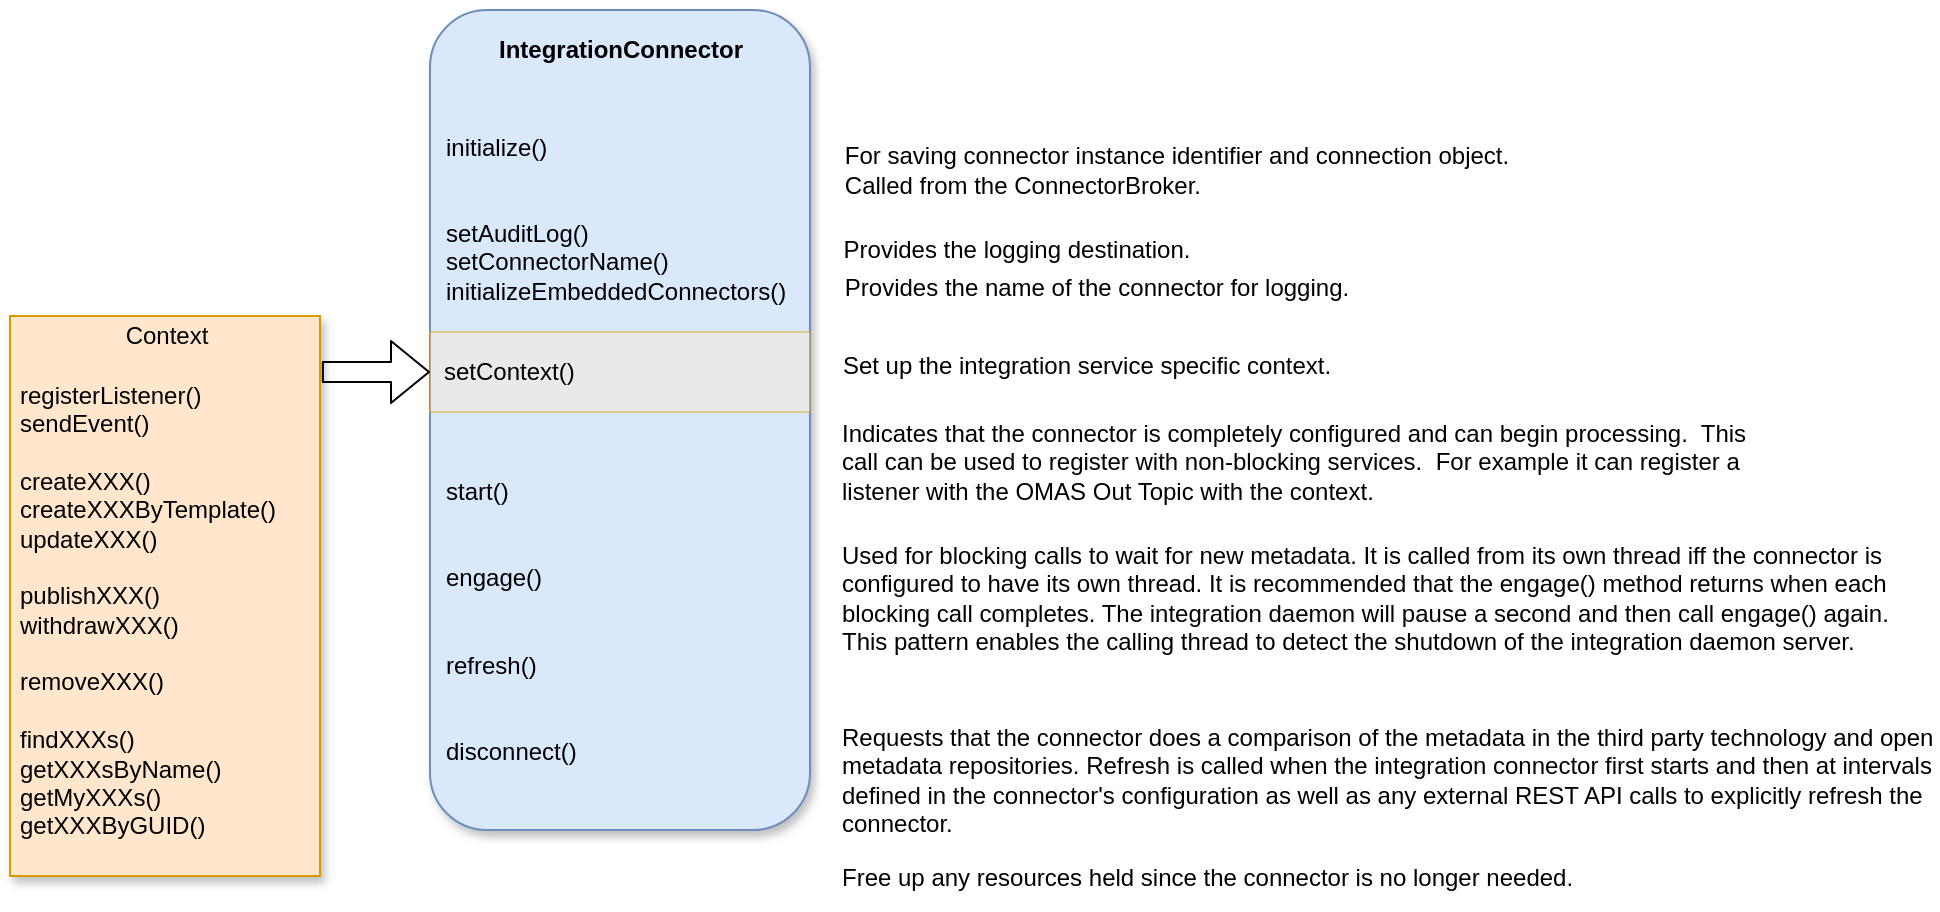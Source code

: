 <mxfile version="16.5.1" type="device" pages="4"><diagram id="64aDKeuYOhuSxBOflMIt" name="integration-connector"><mxGraphModel dx="1106" dy="773" grid="1" gridSize="10" guides="1" tooltips="1" connect="1" arrows="1" fold="1" page="1" pageScale="1" pageWidth="1169" pageHeight="827" math="0" shadow="0"><root><mxCell id="YQMm9Tc21oN1GBCdeoTT-0"/><mxCell id="YQMm9Tc21oN1GBCdeoTT-1" parent="YQMm9Tc21oN1GBCdeoTT-0"/><mxCell id="YQMm9Tc21oN1GBCdeoTT-2" value="&lt;br&gt;&lt;br&gt;initialize()&lt;br&gt;&lt;br&gt;&lt;br&gt;setAuditLog()&lt;br&gt;setConnectorName()&lt;br&gt;initializeEmbeddedConnectors()&lt;br&gt;&lt;br&gt;&lt;br&gt;&lt;br&gt;&lt;br&gt;&lt;br&gt;&lt;br&gt;start()&lt;br&gt;&lt;br&gt;&lt;br&gt;engage()&lt;br&gt;&lt;br&gt;&lt;br&gt;refresh()&lt;br&gt;&lt;br&gt;&lt;br&gt;disconnect()" style="rounded=1;whiteSpace=wrap;html=1;align=left;perimeterSpacing=0;spacingLeft=6;fillColor=#dae8fc;strokeColor=#6c8ebf;shadow=1;" parent="YQMm9Tc21oN1GBCdeoTT-1" vertex="1"><mxGeometry x="240" y="120" width="190" height="410" as="geometry"/></mxCell><mxCell id="YQMm9Tc21oN1GBCdeoTT-3" value="&lt;b&gt;IntegrationConnector&lt;/b&gt;" style="text;html=1;align=center;verticalAlign=middle;resizable=0;points=[];autosize=1;" parent="YQMm9Tc21oN1GBCdeoTT-1" vertex="1"><mxGeometry x="265" y="130" width="140" height="20" as="geometry"/></mxCell><mxCell id="YQMm9Tc21oN1GBCdeoTT-6" value="Indicates that the connector is completely configured and can begin processing.&amp;nbsp; This call can be used to register with non-blocking services.&amp;nbsp; For example it can register a listener with the OMAS Out Topic with the context." style="text;whiteSpace=wrap;html=1;" parent="YQMm9Tc21oN1GBCdeoTT-1" vertex="1"><mxGeometry x="444" y="318" width="470" height="40" as="geometry"/></mxCell><mxCell id="YQMm9Tc21oN1GBCdeoTT-7" value="For saving connector instance identifier and connection object.&lt;br&gt;&lt;div style=&quot;text-align: left&quot;&gt;&lt;span&gt;Called from the ConnectorBroker.&lt;/span&gt;&lt;/div&gt;" style="text;html=1;align=center;verticalAlign=middle;resizable=0;points=[];autosize=1;" parent="YQMm9Tc21oN1GBCdeoTT-1" vertex="1"><mxGeometry x="438" y="185" width="350" height="30" as="geometry"/></mxCell><mxCell id="YQMm9Tc21oN1GBCdeoTT-8" value="Provides the logging destination." style="text;html=1;align=center;verticalAlign=middle;resizable=0;points=[];autosize=1;" parent="YQMm9Tc21oN1GBCdeoTT-1" vertex="1"><mxGeometry x="438" y="230" width="190" height="20" as="geometry"/></mxCell><mxCell id="YQMm9Tc21oN1GBCdeoTT-9" value="Provides the name of the connector for logging." style="text;html=1;align=center;verticalAlign=middle;resizable=0;points=[];autosize=1;" parent="YQMm9Tc21oN1GBCdeoTT-1" vertex="1"><mxGeometry x="438" y="249" width="270" height="20" as="geometry"/></mxCell><mxCell id="YQMm9Tc21oN1GBCdeoTT-11" value="Used for blocking calls to wait for new metadata.  It is called from its own thread iff the connector is configured to have its own thread.  It is recommended that the engage() method returns when each blocking call completes.  The integration daemon will pause a second and then call engage() again.  This pattern enables the calling thread to detect the shutdown of the integration daemon server." style="text;whiteSpace=wrap;html=1;" parent="YQMm9Tc21oN1GBCdeoTT-1" vertex="1"><mxGeometry x="444" y="379" width="550" height="70" as="geometry"/></mxCell><mxCell id="YQMm9Tc21oN1GBCdeoTT-12" value="Free up any resources held since the connector is no longer needed." style="text;whiteSpace=wrap;html=1;" parent="YQMm9Tc21oN1GBCdeoTT-1" vertex="1"><mxGeometry x="444" y="540" width="400" height="30" as="geometry"/></mxCell><mxCell id="YQMm9Tc21oN1GBCdeoTT-14" value="Requests that the connector does a comparison of the metadata in the third party technology and open metadata repositories. Refresh is called when the integration connector first starts and then at intervals defined in the connector's configuration as well as any external REST API calls to explicitly refresh the connector." style="text;whiteSpace=wrap;html=1;" parent="YQMm9Tc21oN1GBCdeoTT-1" vertex="1"><mxGeometry x="444" y="470" width="550" height="70" as="geometry"/></mxCell><mxCell id="YQMm9Tc21oN1GBCdeoTT-15" value="Set up the integration service specific context." style="text;html=1;align=center;verticalAlign=middle;resizable=0;points=[];autosize=1;" parent="YQMm9Tc21oN1GBCdeoTT-1" vertex="1"><mxGeometry x="438" y="288" width="260" height="20" as="geometry"/></mxCell><mxCell id="YQMm9Tc21oN1GBCdeoTT-16" value="setContext()" style="rounded=0;whiteSpace=wrap;html=1;fillColor=#ffe6cc;strokeColor=#d79b00;opacity=40;align=left;spacingLeft=5;" parent="YQMm9Tc21oN1GBCdeoTT-1" vertex="1"><mxGeometry x="240" y="281" width="190" height="40" as="geometry"/></mxCell><mxCell id="YQMm9Tc21oN1GBCdeoTT-17" value="&lt;br&gt;registerListener()&lt;br&gt;sendEvent()&lt;br&gt;&lt;br&gt;createXXX()&lt;br&gt;createXXXByTemplate()&lt;br&gt;updateXXX()&lt;br&gt;&lt;br&gt;publishXXX()&lt;br&gt;withdrawXXX()&lt;br&gt;&lt;br&gt;removeXXX()&lt;br&gt;&lt;br&gt;findXXXs()&lt;br&gt;getXXXsByName()&lt;br&gt;getMyXXXs()&lt;br&gt;getXXXByGUID()" style="whiteSpace=wrap;html=1;align=left;fillColor=#ffe6cc;strokeColor=#d79b00;spacingLeft=3;shadow=1;" parent="YQMm9Tc21oN1GBCdeoTT-1" vertex="1"><mxGeometry x="30" y="273" width="155" height="280" as="geometry"/></mxCell><mxCell id="NjhM_B7wD2fwzGD4Wnjn-0" value="Context" style="text;html=1;align=center;verticalAlign=middle;resizable=0;points=[];autosize=1;" parent="YQMm9Tc21oN1GBCdeoTT-1" vertex="1"><mxGeometry x="77.5" y="273" width="60" height="20" as="geometry"/></mxCell><mxCell id="NjhM_B7wD2fwzGD4Wnjn-1" value="" style="shape=flexArrow;endArrow=classic;html=1;exitX=1.006;exitY=0.1;exitDx=0;exitDy=0;exitPerimeter=0;entryX=0;entryY=0.5;entryDx=0;entryDy=0;" parent="YQMm9Tc21oN1GBCdeoTT-1" source="YQMm9Tc21oN1GBCdeoTT-17" target="YQMm9Tc21oN1GBCdeoTT-16" edge="1"><mxGeometry width="50" height="50" relative="1" as="geometry"><mxPoint x="410" y="523" as="sourcePoint"/><mxPoint x="460" y="473" as="targetPoint"/></mxGeometry></mxCell></root></mxGraphModel></diagram><diagram id="_wFo67S1BkegfWECctjt" name="triggers"><mxGraphModel dx="1106" dy="773" grid="1" gridSize="10" guides="1" tooltips="1" connect="1" arrows="1" fold="1" page="1" pageScale="1" pageWidth="827" pageHeight="1169" math="0" shadow="0"><root><mxCell id="nCIwcktfopYEeBUSfKqR-0"/><mxCell id="nCIwcktfopYEeBUSfKqR-1" parent="nCIwcktfopYEeBUSfKqR-0"/><mxCell id="nCIwcktfopYEeBUSfKqR-5" value="" style="edgeStyle=orthogonalEdgeStyle;rounded=0;orthogonalLoop=1;jettySize=auto;html=1;fillColor=#dae8fc;strokeColor=#6c8ebf;" parent="nCIwcktfopYEeBUSfKqR-1" source="nCIwcktfopYEeBUSfKqR-2" target="nCIwcktfopYEeBUSfKqR-4" edge="1"><mxGeometry relative="1" as="geometry"/></mxCell><mxCell id="9Datq7JUQwxEr3rtLRhj-16" style="edgeStyle=orthogonalEdgeStyle;rounded=0;orthogonalLoop=1;jettySize=auto;html=1;exitX=0.75;exitY=1;exitDx=0;exitDy=0;entryX=0;entryY=0.5;entryDx=0;entryDy=0;fillColor=#dae8fc;strokeColor=#6c8ebf;" edge="1" parent="nCIwcktfopYEeBUSfKqR-1" source="nCIwcktfopYEeBUSfKqR-2" target="nCIwcktfopYEeBUSfKqR-6"><mxGeometry relative="1" as="geometry"/></mxCell><mxCell id="nCIwcktfopYEeBUSfKqR-2" value="Connection" style="rounded=0;whiteSpace=wrap;html=1;fillColor=#dae8fc;strokeColor=#6c8ebf;" parent="nCIwcktfopYEeBUSfKqR-1" vertex="1"><mxGeometry x="160" y="130" width="120" height="60" as="geometry"/></mxCell><mxCell id="nCIwcktfopYEeBUSfKqR-4" value="ConnectorType" style="rounded=0;whiteSpace=wrap;html=1;fillColor=#dae8fc;strokeColor=#6c8ebf;" parent="nCIwcktfopYEeBUSfKqR-1" vertex="1"><mxGeometry x="350" y="130" width="120" height="60" as="geometry"/></mxCell><mxCell id="nCIwcktfopYEeBUSfKqR-6" value="Endpoint" style="rounded=0;whiteSpace=wrap;html=1;fillColor=#dae8fc;strokeColor=#6c8ebf;" parent="nCIwcktfopYEeBUSfKqR-1" vertex="1"><mxGeometry x="350" y="220" width="120" height="60" as="geometry"/></mxCell><mxCell id="nCIwcktfopYEeBUSfKqR-8" value="Implementation of the&lt;br&gt;integration connector" style="text;html=1;align=center;verticalAlign=middle;resizable=0;points=[];autosize=1;strokeColor=none;" parent="nCIwcktfopYEeBUSfKqR-1" vertex="1"><mxGeometry x="480" y="145" width="130" height="30" as="geometry"/></mxCell><mxCell id="nCIwcktfopYEeBUSfKqR-9" value="Location of the system&lt;br&gt;to catalog" style="text;html=1;align=center;verticalAlign=middle;resizable=0;points=[];autosize=1;strokeColor=none;" parent="nCIwcktfopYEeBUSfKqR-1" vertex="1"><mxGeometry x="475" y="230" width="140" height="30" as="geometry"/></mxCell><mxCell id="nCIwcktfopYEeBUSfKqR-10" value="" style="edgeStyle=orthogonalEdgeStyle;rounded=0;orthogonalLoop=1;jettySize=auto;html=1;fillColor=#dae8fc;strokeColor=#6c8ebf;" parent="nCIwcktfopYEeBUSfKqR-1" source="nCIwcktfopYEeBUSfKqR-12" target="nCIwcktfopYEeBUSfKqR-13" edge="1"><mxGeometry relative="1" as="geometry"/></mxCell><mxCell id="nCIwcktfopYEeBUSfKqR-12" value="Connection" style="rounded=0;whiteSpace=wrap;html=1;fillColor=#dae8fc;strokeColor=#6c8ebf;" parent="nCIwcktfopYEeBUSfKqR-1" vertex="1"><mxGeometry x="155" y="380" width="120" height="60" as="geometry"/></mxCell><mxCell id="nCIwcktfopYEeBUSfKqR-13" value="ConnectorType" style="rounded=0;whiteSpace=wrap;html=1;fillColor=#dae8fc;strokeColor=#6c8ebf;" parent="nCIwcktfopYEeBUSfKqR-1" vertex="1"><mxGeometry x="345" y="380" width="120" height="60" as="geometry"/></mxCell><mxCell id="nCIwcktfopYEeBUSfKqR-15" value="Implementation of the&lt;br&gt;integration connector" style="text;html=1;align=center;verticalAlign=middle;resizable=0;points=[];autosize=1;strokeColor=none;" parent="nCIwcktfopYEeBUSfKqR-1" vertex="1"><mxGeometry x="475" y="395" width="130" height="30" as="geometry"/></mxCell><mxCell id="nCIwcktfopYEeBUSfKqR-17" value="Location is determined from the endpoints that are stored in open metadata.&lt;br&gt;&lt;br&gt;The connector registers a listener with the context and it listens for events&lt;br&gt;relating to endpoint of the appropriate values." style="text;html=1;align=center;verticalAlign=middle;resizable=0;points=[];autosize=1;strokeColor=none;" parent="nCIwcktfopYEeBUSfKqR-1" vertex="1"><mxGeometry x="160" y="470" width="420" height="60" as="geometry"/></mxCell><mxCell id="nCIwcktfopYEeBUSfKqR-18" value="Two approaches to designing the connections for an integration connector&amp;nbsp;" style="text;html=1;align=center;verticalAlign=middle;resizable=0;points=[];autosize=1;strokeColor=none;" parent="nCIwcktfopYEeBUSfKqR-1" vertex="1"><mxGeometry x="120" y="50" width="410" height="20" as="geometry"/></mxCell><mxCell id="nCIwcktfopYEeBUSfKqR-19" value="An integration connector can choose to support one of these patterns or switch&lt;br&gt;dynamically depending on the presence of the endpoint in the connector's configuration.&amp;nbsp;" style="text;html=1;align=center;verticalAlign=middle;resizable=0;points=[];autosize=1;strokeColor=none;" parent="nCIwcktfopYEeBUSfKqR-1" vertex="1"><mxGeometry x="160" y="585" width="490" height="30" as="geometry"/></mxCell><mxCell id="nCIwcktfopYEeBUSfKqR-20" value="Used for a dedicated connector to a specific&lt;br&gt;third party technology deployment." style="text;html=1;align=center;verticalAlign=middle;resizable=0;points=[];autosize=1;strokeColor=none;" parent="nCIwcktfopYEeBUSfKqR-1" vertex="1"><mxGeometry x="690" y="145" width="250" height="30" as="geometry"/></mxCell><mxCell id="nCIwcktfopYEeBUSfKqR-21" value="Used to catalog all instances&lt;br&gt;of a particular type of technology" style="text;html=1;align=center;verticalAlign=middle;resizable=0;points=[];autosize=1;strokeColor=none;" parent="nCIwcktfopYEeBUSfKqR-1" vertex="1"><mxGeometry x="710" y="395" width="190" height="30" as="geometry"/></mxCell><mxCell id="YG-GUabA965zJLkEspPO-0" value="or both" style="text;html=1;align=center;verticalAlign=middle;resizable=0;points=[];autosize=1;strokeColor=none;fillColor=none;" vertex="1" parent="nCIwcktfopYEeBUSfKqR-1"><mxGeometry x="345" y="660" width="50" height="20" as="geometry"/></mxCell><mxCell id="9Datq7JUQwxEr3rtLRhj-0" value="" style="edgeStyle=orthogonalEdgeStyle;rounded=0;orthogonalLoop=1;jettySize=auto;html=1;fillColor=#dae8fc;strokeColor=#6c8ebf;" edge="1" parent="nCIwcktfopYEeBUSfKqR-1" source="9Datq7JUQwxEr3rtLRhj-2" target="9Datq7JUQwxEr3rtLRhj-3"><mxGeometry relative="1" as="geometry"/></mxCell><mxCell id="9Datq7JUQwxEr3rtLRhj-13" style="edgeStyle=orthogonalEdgeStyle;rounded=0;orthogonalLoop=1;jettySize=auto;html=1;exitX=0.5;exitY=1;exitDx=0;exitDy=0;entryX=0;entryY=0.5;entryDx=0;entryDy=0;fillColor=#dae8fc;strokeColor=#6c8ebf;" edge="1" parent="nCIwcktfopYEeBUSfKqR-1" source="9Datq7JUQwxEr3rtLRhj-2" target="9Datq7JUQwxEr3rtLRhj-5"><mxGeometry relative="1" as="geometry"/></mxCell><mxCell id="9Datq7JUQwxEr3rtLRhj-2" value="VirtualConnection" style="rounded=0;whiteSpace=wrap;html=1;fillColor=#dae8fc;strokeColor=#6c8ebf;" vertex="1" parent="nCIwcktfopYEeBUSfKqR-1"><mxGeometry x="150" y="730" width="120" height="60" as="geometry"/></mxCell><mxCell id="9Datq7JUQwxEr3rtLRhj-3" value="ConnectorType" style="rounded=0;whiteSpace=wrap;html=1;fillColor=#dae8fc;strokeColor=#6c8ebf;" vertex="1" parent="nCIwcktfopYEeBUSfKqR-1"><mxGeometry x="340" y="730" width="120" height="60" as="geometry"/></mxCell><mxCell id="9Datq7JUQwxEr3rtLRhj-7" style="edgeStyle=orthogonalEdgeStyle;rounded=0;orthogonalLoop=1;jettySize=auto;html=1;exitX=0.5;exitY=1;exitDx=0;exitDy=0;entryX=0;entryY=0.5;entryDx=0;entryDy=0;fillColor=#dae8fc;strokeColor=#6c8ebf;" edge="1" parent="nCIwcktfopYEeBUSfKqR-1" source="9Datq7JUQwxEr3rtLRhj-5" target="9Datq7JUQwxEr3rtLRhj-6"><mxGeometry relative="1" as="geometry"/></mxCell><mxCell id="9Datq7JUQwxEr3rtLRhj-11" style="edgeStyle=orthogonalEdgeStyle;rounded=0;orthogonalLoop=1;jettySize=auto;html=1;entryX=0;entryY=0.5;entryDx=0;entryDy=0;dashed=1;fillColor=#dae8fc;strokeColor=#6c8ebf;" edge="1" parent="nCIwcktfopYEeBUSfKqR-1" source="9Datq7JUQwxEr3rtLRhj-5" target="9Datq7JUQwxEr3rtLRhj-10"><mxGeometry relative="1" as="geometry"/></mxCell><mxCell id="9Datq7JUQwxEr3rtLRhj-5" value="Embedded&lt;br&gt;Connections" style="rounded=0;whiteSpace=wrap;html=1;fillColor=#dae8fc;strokeColor=#6c8ebf;" vertex="1" parent="nCIwcktfopYEeBUSfKqR-1"><mxGeometry x="340" y="820" width="120" height="60" as="geometry"/></mxCell><mxCell id="9Datq7JUQwxEr3rtLRhj-8" style="edgeStyle=orthogonalEdgeStyle;rounded=0;orthogonalLoop=1;jettySize=auto;html=1;dashed=1;fillColor=#dae8fc;strokeColor=#6c8ebf;" edge="1" parent="nCIwcktfopYEeBUSfKqR-1" source="9Datq7JUQwxEr3rtLRhj-6"><mxGeometry relative="1" as="geometry"><mxPoint x="630" y="950" as="targetPoint"/></mxGeometry></mxCell><mxCell id="9Datq7JUQwxEr3rtLRhj-6" value="Connection" style="rounded=0;whiteSpace=wrap;html=1;fillColor=#dae8fc;strokeColor=#6c8ebf;" vertex="1" parent="nCIwcktfopYEeBUSfKqR-1"><mxGeometry x="460" y="920" width="120" height="60" as="geometry"/></mxCell><mxCell id="9Datq7JUQwxEr3rtLRhj-9" style="edgeStyle=orthogonalEdgeStyle;rounded=0;orthogonalLoop=1;jettySize=auto;html=1;dashed=1;fillColor=#dae8fc;strokeColor=#6c8ebf;" edge="1" parent="nCIwcktfopYEeBUSfKqR-1" source="9Datq7JUQwxEr3rtLRhj-10"><mxGeometry relative="1" as="geometry"><mxPoint x="630" y="1030" as="targetPoint"/></mxGeometry></mxCell><mxCell id="9Datq7JUQwxEr3rtLRhj-10" value="Connection" style="rounded=0;whiteSpace=wrap;html=1;fillColor=#dae8fc;strokeColor=#6c8ebf;" vertex="1" parent="nCIwcktfopYEeBUSfKqR-1"><mxGeometry x="460" y="1000" width="120" height="60" as="geometry"/></mxCell><mxCell id="9Datq7JUQwxEr3rtLRhj-17" value="Implementation of the&lt;br&gt;integration connector" style="text;html=1;align=center;verticalAlign=middle;resizable=0;points=[];autosize=1;strokeColor=none;" vertex="1" parent="nCIwcktfopYEeBUSfKqR-1"><mxGeometry x="485" y="740" width="130" height="30" as="geometry"/></mxCell><mxCell id="9Datq7JUQwxEr3rtLRhj-18" value="Connection for&lt;br&gt;third party technology" style="text;html=1;align=left;verticalAlign=middle;resizable=0;points=[];autosize=1;strokeColor=none;" vertex="1" parent="nCIwcktfopYEeBUSfKqR-1"><mxGeometry x="650" y="935" width="130" height="30" as="geometry"/></mxCell><mxCell id="9Datq7JUQwxEr3rtLRhj-19" value="Connection for&lt;br&gt;third party technology" style="text;html=1;align=left;verticalAlign=middle;resizable=0;points=[];autosize=1;strokeColor=none;" vertex="1" parent="nCIwcktfopYEeBUSfKqR-1"><mxGeometry x="650" y="1015" width="130" height="30" as="geometry"/></mxCell></root></mxGraphModel></diagram><diagram id="1xcrWiGMLWpjkEZGx5wN" name="testing"><mxGraphModel dx="1106" dy="773" grid="1" gridSize="10" guides="1" tooltips="1" connect="1" arrows="1" fold="1" page="1" pageScale="1" pageWidth="827" pageHeight="1169" math="0" shadow="0"><root><mxCell id="-SMCdCPPHjNISm7qPnxs-0"/><mxCell id="-SMCdCPPHjNISm7qPnxs-1" parent="-SMCdCPPHjNISm7qPnxs-0"/><mxCell id="-SMCdCPPHjNISm7qPnxs-2" value="OMAG Server Platform" style="rounded=0;whiteSpace=wrap;html=1;verticalAlign=top;fillColor=#dae8fc;strokeColor=#6c8ebf;" vertex="1" parent="-SMCdCPPHjNISm7qPnxs-1"><mxGeometry x="310" y="130" width="530" height="250" as="geometry"/></mxCell><mxCell id="-SMCdCPPHjNISm7qPnxs-4" value="Metadata Access Store" style="rounded=0;whiteSpace=wrap;html=1;fillColor=#ffe6cc;strokeColor=#d79b00;verticalAlign=top;" vertex="1" parent="-SMCdCPPHjNISm7qPnxs-1"><mxGeometry x="667" y="171.5" width="160" height="185" as="geometry"/></mxCell><mxCell id="-SMCdCPPHjNISm7qPnxs-5" value="Integration Daemon" style="rounded=0;whiteSpace=wrap;html=1;fillColor=#ffe6cc;strokeColor=#d79b00;verticalAlign=top;" vertex="1" parent="-SMCdCPPHjNISm7qPnxs-1"><mxGeometry x="330" y="170" width="231" height="198" as="geometry"/></mxCell><mxCell id="-SMCdCPPHjNISm7qPnxs-7" value="Integration Service" style="rounded=0;whiteSpace=wrap;html=1;verticalAlign=top;fillColor=#d5e8d4;strokeColor=#82b366;" vertex="1" parent="-SMCdCPPHjNISm7qPnxs-1"><mxGeometry x="349" y="210" width="201" height="140" as="geometry"/></mxCell><mxCell id="-SMCdCPPHjNISm7qPnxs-26" style="edgeStyle=orthogonalEdgeStyle;rounded=0;orthogonalLoop=1;jettySize=auto;html=1;exitX=0;exitY=0.75;exitDx=0;exitDy=0;entryX=0.75;entryY=0;entryDx=0;entryDy=0;" edge="1" parent="-SMCdCPPHjNISm7qPnxs-1" source="-SMCdCPPHjNISm7qPnxs-9" target="-SMCdCPPHjNISm7qPnxs-25"><mxGeometry relative="1" as="geometry"/></mxCell><mxCell id="-SMCdCPPHjNISm7qPnxs-9" value="Asset Manager OMAS" style="rounded=0;whiteSpace=wrap;html=1;fillColor=#d5e8d4;strokeColor=#82b366;" vertex="1" parent="-SMCdCPPHjNISm7qPnxs-1"><mxGeometry x="687" y="201.5" width="120" height="60" as="geometry"/></mxCell><mxCell id="-SMCdCPPHjNISm7qPnxs-10" style="edgeStyle=orthogonalEdgeStyle;rounded=0;orthogonalLoop=1;jettySize=auto;html=1;exitX=0.5;exitY=0;exitDx=0;exitDy=0;entryX=0.5;entryY=1;entryDx=0;entryDy=0;" edge="1" parent="-SMCdCPPHjNISm7qPnxs-1" source="-SMCdCPPHjNISm7qPnxs-11" target="-SMCdCPPHjNISm7qPnxs-9"><mxGeometry relative="1" as="geometry"/></mxCell><mxCell id="-SMCdCPPHjNISm7qPnxs-35" style="edgeStyle=orthogonalEdgeStyle;rounded=0;orthogonalLoop=1;jettySize=auto;html=1;startArrow=classic;startFill=1;" edge="1" parent="-SMCdCPPHjNISm7qPnxs-1" source="-SMCdCPPHjNISm7qPnxs-11" target="-SMCdCPPHjNISm7qPnxs-34"><mxGeometry relative="1" as="geometry"/></mxCell><mxCell id="-SMCdCPPHjNISm7qPnxs-11" value="OMRS" style="rounded=0;whiteSpace=wrap;html=1;fillColor=#d5e8d4;strokeColor=#82b366;" vertex="1" parent="-SMCdCPPHjNISm7qPnxs-1"><mxGeometry x="687" y="286.5" width="120" height="60" as="geometry"/></mxCell><mxCell id="-SMCdCPPHjNISm7qPnxs-27" style="edgeStyle=orthogonalEdgeStyle;rounded=0;orthogonalLoop=1;jettySize=auto;html=1;exitX=1;exitY=0.25;exitDx=0;exitDy=0;entryX=0;entryY=0.25;entryDx=0;entryDy=0;" edge="1" parent="-SMCdCPPHjNISm7qPnxs-1" source="-SMCdCPPHjNISm7qPnxs-28" target="-SMCdCPPHjNISm7qPnxs-9"><mxGeometry relative="1" as="geometry"/></mxCell><mxCell id="-SMCdCPPHjNISm7qPnxs-29" style="edgeStyle=orthogonalEdgeStyle;rounded=0;orthogonalLoop=1;jettySize=auto;html=1;exitX=1;exitY=0.25;exitDx=0;exitDy=0;entryX=0;entryY=0.25;entryDx=0;entryDy=0;" edge="1" parent="-SMCdCPPHjNISm7qPnxs-1" source="-SMCdCPPHjNISm7qPnxs-19" target="-SMCdCPPHjNISm7qPnxs-28"><mxGeometry relative="1" as="geometry"/></mxCell><mxCell id="-SMCdCPPHjNISm7qPnxs-19" value="Your Integration Connector" style="rounded=0;whiteSpace=wrap;html=1;fillColor=#e1d5e7;strokeColor=#9673a6;" vertex="1" parent="-SMCdCPPHjNISm7qPnxs-1"><mxGeometry x="370" y="250" width="120" height="60" as="geometry"/></mxCell><mxCell id="-SMCdCPPHjNISm7qPnxs-23" value="" style="rounded=0;whiteSpace=wrap;html=1;fillColor=#d5e8d4;strokeColor=#82b366;" vertex="1" parent="-SMCdCPPHjNISm7qPnxs-1"><mxGeometry x="561" y="400" width="120" height="60" as="geometry"/></mxCell><mxCell id="-SMCdCPPHjNISm7qPnxs-24" style="edgeStyle=orthogonalEdgeStyle;rounded=0;orthogonalLoop=1;jettySize=auto;html=1;exitX=0.25;exitY=0;exitDx=0;exitDy=0;entryX=1;entryY=0.75;entryDx=0;entryDy=0;" edge="1" parent="-SMCdCPPHjNISm7qPnxs-1" source="-SMCdCPPHjNISm7qPnxs-25" target="-SMCdCPPHjNISm7qPnxs-28"><mxGeometry relative="1" as="geometry"/></mxCell><mxCell id="-SMCdCPPHjNISm7qPnxs-25" value="Asset Manager OMAS&lt;br&gt;Out Topic" style="rounded=0;whiteSpace=wrap;html=1;" vertex="1" parent="-SMCdCPPHjNISm7qPnxs-1"><mxGeometry x="576" y="400" width="90" height="50" as="geometry"/></mxCell><mxCell id="-SMCdCPPHjNISm7qPnxs-30" style="edgeStyle=orthogonalEdgeStyle;rounded=0;orthogonalLoop=1;jettySize=auto;html=1;exitX=0;exitY=0.75;exitDx=0;exitDy=0;entryX=1;entryY=0.75;entryDx=0;entryDy=0;" edge="1" parent="-SMCdCPPHjNISm7qPnxs-1" source="-SMCdCPPHjNISm7qPnxs-28" target="-SMCdCPPHjNISm7qPnxs-19"><mxGeometry relative="1" as="geometry"/></mxCell><mxCell id="-SMCdCPPHjNISm7qPnxs-28" value="Context" style="rounded=0;whiteSpace=wrap;html=1;horizontal=0;" vertex="1" parent="-SMCdCPPHjNISm7qPnxs-1"><mxGeometry x="510" y="250" width="40" height="60" as="geometry"/></mxCell><mxCell id="-SMCdCPPHjNISm7qPnxs-32" style="edgeStyle=orthogonalEdgeStyle;rounded=0;orthogonalLoop=1;jettySize=auto;html=1;startArrow=classic;startFill=1;" edge="1" parent="-SMCdCPPHjNISm7qPnxs-1" source="-SMCdCPPHjNISm7qPnxs-31" target="-SMCdCPPHjNISm7qPnxs-19"><mxGeometry relative="1" as="geometry"/></mxCell><mxCell id="-SMCdCPPHjNISm7qPnxs-31" value="Third Party&lt;br&gt;Technology" style="rounded=0;whiteSpace=wrap;html=1;fillColor=#bac8d3;strokeColor=#23445d;" vertex="1" parent="-SMCdCPPHjNISm7qPnxs-1"><mxGeometry x="130" y="250" width="120" height="60" as="geometry"/></mxCell><mxCell id="-SMCdCPPHjNISm7qPnxs-34" value="" style="shape=cylinder3;whiteSpace=wrap;html=1;boundedLbl=1;backgroundOutline=1;size=4;fillColor=#d5e8d4;strokeColor=#82b366;" vertex="1" parent="-SMCdCPPHjNISm7qPnxs-1"><mxGeometry x="700.5" y="400" width="93" height="50" as="geometry"/></mxCell><mxCell id="-SMCdCPPHjNISm7qPnxs-36" value="Metadata&lt;br&gt;Repository" style="text;html=1;align=center;verticalAlign=middle;resizable=0;points=[];autosize=1;strokeColor=none;fillColor=none;" vertex="1" parent="-SMCdCPPHjNISm7qPnxs-1"><mxGeometry x="713.5" y="413" width="70" height="30" as="geometry"/></mxCell></root></mxGraphModel></diagram><diagram id="W4OjqgAEqkBr0bmLhlXv" name="metadata-flows"><mxGraphModel dx="1106" dy="773" grid="1" gridSize="10" guides="1" tooltips="1" connect="1" arrows="1" fold="1" page="1" pageScale="1" pageWidth="827" pageHeight="1169" math="0" shadow="0"><root><mxCell id="w4QhFiXvqgjgHcwQtoQx-0"/><mxCell id="w4QhFiXvqgjgHcwQtoQx-1" parent="w4QhFiXvqgjgHcwQtoQx-0"/><mxCell id="w4QhFiXvqgjgHcwQtoQx-2" value="Integration Connector" style="rounded=0;whiteSpace=wrap;html=1;verticalAlign=top;fillColor=#bac8d3;strokeColor=#23445d;" vertex="1" parent="w4QhFiXvqgjgHcwQtoQx-1"><mxGeometry x="280" y="130" width="210" height="340" as="geometry"/></mxCell><mxCell id="w4QhFiXvqgjgHcwQtoQx-3" value="Third Party Technology" style="rounded=0;whiteSpace=wrap;html=1;verticalAlign=top;fillColor=#fad7ac;strokeColor=#b46504;" vertex="1" parent="w4QhFiXvqgjgHcwQtoQx-1"><mxGeometry y="130" width="150" height="340" as="geometry"/></mxCell><mxCell id="w4QhFiXvqgjgHcwQtoQx-4" value="Context" style="rounded=0;whiteSpace=wrap;html=1;verticalAlign=top;fillColor=#b0e3e6;strokeColor=#0e8088;" vertex="1" parent="w4QhFiXvqgjgHcwQtoQx-1"><mxGeometry x="630" y="130" width="150" height="340" as="geometry"/></mxCell><mxCell id="w4QhFiXvqgjgHcwQtoQx-5" value="" style="shape=flexArrow;endArrow=classic;html=1;rounded=0;entryX=1;entryY=0.206;entryDx=0;entryDy=0;exitX=0;exitY=0.25;exitDx=0;exitDy=0;entryPerimeter=0;" edge="1" parent="w4QhFiXvqgjgHcwQtoQx-1"><mxGeometry width="50" height="50" relative="1" as="geometry"><mxPoint x="280" y="206" as="sourcePoint"/><mxPoint x="150" y="205.04" as="targetPoint"/></mxGeometry></mxCell><mxCell id="w4QhFiXvqgjgHcwQtoQx-6" value="retrieve each element &lt;br&gt;catalogued in&lt;br&gt;third party technology" style="text;html=1;align=center;verticalAlign=middle;resizable=0;points=[];autosize=1;strokeColor=none;fillColor=none;" vertex="1" parent="w4QhFiXvqgjgHcwQtoQx-1"><mxGeometry x="152" y="139" width="130" height="50" as="geometry"/></mxCell><mxCell id="w4QhFiXvqgjgHcwQtoQx-7" value="" style="shape=flexArrow;endArrow=classic;html=1;rounded=0;entryX=0.005;entryY=0.365;entryDx=0;entryDy=0;exitX=0.995;exitY=0.365;exitDx=0;exitDy=0;exitPerimeter=0;entryPerimeter=0;" edge="1" parent="w4QhFiXvqgjgHcwQtoQx-1"><mxGeometry width="50" height="50" relative="1" as="geometry"><mxPoint x="488.95" y="224.1" as="sourcePoint"/><mxPoint x="630.75" y="224.1" as="targetPoint"/></mxGeometry></mxCell><mxCell id="w4QhFiXvqgjgHcwQtoQx-8" value="retrieve&lt;br&gt;equivalent element" style="text;html=1;align=center;verticalAlign=middle;resizable=0;points=[];autosize=1;strokeColor=none;fillColor=none;" vertex="1" parent="w4QhFiXvqgjgHcwQtoQx-1"><mxGeometry x="490" y="180" width="120" height="30" as="geometry"/></mxCell><mxCell id="w4QhFiXvqgjgHcwQtoQx-9" value="Compare" style="text;html=1;align=center;verticalAlign=middle;resizable=0;points=[];autosize=1;strokeColor=none;fillColor=none;" vertex="1" parent="w4QhFiXvqgjgHcwQtoQx-1"><mxGeometry x="355" y="230" width="60" height="20" as="geometry"/></mxCell><mxCell id="w4QhFiXvqgjgHcwQtoQx-10" value="" style="shape=flexArrow;endArrow=classic;html=1;rounded=0;entryX=0.005;entryY=0.365;entryDx=0;entryDy=0;exitX=0.995;exitY=0.365;exitDx=0;exitDy=0;exitPerimeter=0;entryPerimeter=0;" edge="1" parent="w4QhFiXvqgjgHcwQtoQx-1"><mxGeometry width="50" height="50" relative="1" as="geometry"><mxPoint x="490.0" y="284.1" as="sourcePoint"/><mxPoint x="631.8" y="284.1" as="targetPoint"/></mxGeometry></mxCell><mxCell id="w4QhFiXvqgjgHcwQtoQx-11" value="create or update&lt;br&gt;&amp;nbsp;element as needed" style="text;html=1;align=center;verticalAlign=middle;resizable=0;points=[];autosize=1;strokeColor=none;fillColor=none;" vertex="1" parent="w4QhFiXvqgjgHcwQtoQx-1"><mxGeometry x="491.05" y="240" width="120" height="30" as="geometry"/></mxCell><mxCell id="w4QhFiXvqgjgHcwQtoQx-12" value="Round 1" style="text;html=1;align=center;verticalAlign=middle;resizable=0;points=[];autosize=1;strokeColor=none;fillColor=none;fontStyle=5" vertex="1" parent="w4QhFiXvqgjgHcwQtoQx-1"><mxGeometry x="280" y="160" width="60" height="20" as="geometry"/></mxCell><mxCell id="w4QhFiXvqgjgHcwQtoQx-13" value="retrieve elements&lt;br&gt;catalogued for &lt;br&gt;third party technology" style="text;html=1;align=center;verticalAlign=middle;resizable=0;points=[];autosize=1;strokeColor=none;fillColor=none;" vertex="1" parent="w4QhFiXvqgjgHcwQtoQx-1"><mxGeometry x="485" y="300" width="130" height="50" as="geometry"/></mxCell><mxCell id="w4QhFiXvqgjgHcwQtoQx-14" value="Round 2" style="text;html=1;align=center;verticalAlign=middle;resizable=0;points=[];autosize=1;strokeColor=none;fillColor=none;fontStyle=5" vertex="1" parent="w4QhFiXvqgjgHcwQtoQx-1"><mxGeometry x="280" y="300" width="60" height="20" as="geometry"/></mxCell><mxCell id="w4QhFiXvqgjgHcwQtoQx-15" value="" style="shape=flexArrow;endArrow=classic;html=1;rounded=0;entryX=0.005;entryY=0.365;entryDx=0;entryDy=0;exitX=0.995;exitY=0.365;exitDx=0;exitDy=0;exitPerimeter=0;entryPerimeter=0;" edge="1" parent="w4QhFiXvqgjgHcwQtoQx-1"><mxGeometry width="50" height="50" relative="1" as="geometry"><mxPoint x="490" y="359.5" as="sourcePoint"/><mxPoint x="631.8" y="359.5" as="targetPoint"/></mxGeometry></mxCell><mxCell id="w4QhFiXvqgjgHcwQtoQx-16" value="" style="shape=flexArrow;endArrow=classic;html=1;rounded=0;entryX=1;entryY=0.75;entryDx=0;entryDy=0;" edge="1" parent="w4QhFiXvqgjgHcwQtoQx-1" target="w4QhFiXvqgjgHcwQtoQx-3"><mxGeometry width="50" height="50" relative="1" as="geometry"><mxPoint x="280" y="385" as="sourcePoint"/><mxPoint x="170" y="383" as="targetPoint"/></mxGeometry></mxCell><mxCell id="w4QhFiXvqgjgHcwQtoQx-17" value="retrieve equivalent&lt;br&gt;element" style="text;html=1;align=center;verticalAlign=middle;resizable=0;points=[];autosize=1;strokeColor=none;fillColor=none;" vertex="1" parent="w4QhFiXvqgjgHcwQtoQx-1"><mxGeometry x="162" y="346" width="110" height="30" as="geometry"/></mxCell><mxCell id="w4QhFiXvqgjgHcwQtoQx-19" value="delete elements&lt;br&gt;no longer defined in&lt;br&gt;third party technology" style="text;html=1;align=center;verticalAlign=middle;resizable=0;points=[];autosize=1;strokeColor=none;fillColor=none;" vertex="1" parent="w4QhFiXvqgjgHcwQtoQx-1"><mxGeometry x="490" y="376" width="130" height="50" as="geometry"/></mxCell><mxCell id="w4QhFiXvqgjgHcwQtoQx-20" value="" style="shape=flexArrow;endArrow=classic;html=1;rounded=0;entryX=0.005;entryY=0.365;entryDx=0;entryDy=0;exitX=0.995;exitY=0.365;exitDx=0;exitDy=0;exitPerimeter=0;entryPerimeter=0;" edge="1" parent="w4QhFiXvqgjgHcwQtoQx-1"><mxGeometry width="50" height="50" relative="1" as="geometry"><mxPoint x="489.2" y="437.5" as="sourcePoint"/><mxPoint x="631" y="437.5" as="targetPoint"/></mxGeometry></mxCell><mxCell id="SkTFu_D7OCyr_KyEqBK_-0" value="Metadata source" style="text;html=1;align=center;verticalAlign=middle;resizable=0;points=[];autosize=1;strokeColor=none;fillColor=none;" vertex="1" parent="w4QhFiXvqgjgHcwQtoQx-1"><mxGeometry x="20" y="100" width="100" height="20" as="geometry"/></mxCell><mxCell id="SkTFu_D7OCyr_KyEqBK_-1" value="Integration Connector" style="rounded=0;whiteSpace=wrap;html=1;verticalAlign=top;fillColor=#bac8d3;strokeColor=#23445d;" vertex="1" parent="w4QhFiXvqgjgHcwQtoQx-1"><mxGeometry x="280" y="590" width="210" height="340" as="geometry"/></mxCell><mxCell id="SkTFu_D7OCyr_KyEqBK_-2" value="Third Party Technology" style="rounded=0;whiteSpace=wrap;html=1;verticalAlign=top;fillColor=#fad7ac;strokeColor=#b46504;" vertex="1" parent="w4QhFiXvqgjgHcwQtoQx-1"><mxGeometry y="590" width="150" height="340" as="geometry"/></mxCell><mxCell id="SkTFu_D7OCyr_KyEqBK_-3" value="Context" style="rounded=0;whiteSpace=wrap;html=1;verticalAlign=top;fillColor=#b0e3e6;strokeColor=#0e8088;" vertex="1" parent="w4QhFiXvqgjgHcwQtoQx-1"><mxGeometry x="630" y="590" width="150" height="340" as="geometry"/></mxCell><mxCell id="SkTFu_D7OCyr_KyEqBK_-4" value="" style="shape=flexArrow;endArrow=classic;html=1;rounded=0;entryX=1;entryY=0.209;entryDx=0;entryDy=0;exitX=0;exitY=0.25;exitDx=0;exitDy=0;entryPerimeter=0;" edge="1" parent="w4QhFiXvqgjgHcwQtoQx-1" target="SkTFu_D7OCyr_KyEqBK_-2"><mxGeometry width="50" height="50" relative="1" as="geometry"><mxPoint x="280" y="661" as="sourcePoint"/><mxPoint x="170" y="661" as="targetPoint"/></mxGeometry></mxCell><mxCell id="SkTFu_D7OCyr_KyEqBK_-5" value="retrieve each element&lt;br&gt;catalogued in&lt;br&gt;open metadata" style="text;html=1;align=center;verticalAlign=middle;resizable=0;points=[];autosize=1;strokeColor=none;fillColor=none;" vertex="1" parent="w4QhFiXvqgjgHcwQtoQx-1"><mxGeometry x="489" y="597" width="130" height="50" as="geometry"/></mxCell><mxCell id="SkTFu_D7OCyr_KyEqBK_-6" value="" style="shape=flexArrow;endArrow=classic;html=1;rounded=0;entryX=0.005;entryY=0.365;entryDx=0;entryDy=0;exitX=0.995;exitY=0.365;exitDx=0;exitDy=0;exitPerimeter=0;entryPerimeter=0;" edge="1" parent="w4QhFiXvqgjgHcwQtoQx-1"><mxGeometry width="50" height="50" relative="1" as="geometry"><mxPoint x="488.95" y="652.1" as="sourcePoint"/><mxPoint x="630.75" y="652.1" as="targetPoint"/></mxGeometry></mxCell><mxCell id="SkTFu_D7OCyr_KyEqBK_-8" value="Compare" style="text;html=1;align=center;verticalAlign=middle;resizable=0;points=[];autosize=1;strokeColor=none;fillColor=none;" vertex="1" parent="w4QhFiXvqgjgHcwQtoQx-1"><mxGeometry x="355" y="675" width="60" height="20" as="geometry"/></mxCell><mxCell id="SkTFu_D7OCyr_KyEqBK_-10" value="create or update&lt;br&gt;&amp;nbsp;element as needed" style="text;html=1;align=center;verticalAlign=middle;resizable=0;points=[];autosize=1;strokeColor=none;fillColor=none;" vertex="1" parent="w4QhFiXvqgjgHcwQtoQx-1"><mxGeometry x="165" y="670" width="120" height="30" as="geometry"/></mxCell><mxCell id="SkTFu_D7OCyr_KyEqBK_-11" value="Round 1" style="text;html=1;align=center;verticalAlign=middle;resizable=0;points=[];autosize=1;strokeColor=none;fillColor=none;fontStyle=5" vertex="1" parent="w4QhFiXvqgjgHcwQtoQx-1"><mxGeometry x="280" y="620" width="60" height="20" as="geometry"/></mxCell><mxCell id="SkTFu_D7OCyr_KyEqBK_-12" value="retrieve elements&lt;br&gt;catalogued on&lt;br&gt;third party technology" style="text;html=1;align=center;verticalAlign=middle;resizable=0;points=[];autosize=1;strokeColor=none;fillColor=none;" vertex="1" parent="w4QhFiXvqgjgHcwQtoQx-1"><mxGeometry x="155" y="750" width="130" height="50" as="geometry"/></mxCell><mxCell id="SkTFu_D7OCyr_KyEqBK_-13" value="Round 2" style="text;html=1;align=center;verticalAlign=middle;resizable=0;points=[];autosize=1;strokeColor=none;fillColor=none;fontStyle=5" vertex="1" parent="w4QhFiXvqgjgHcwQtoQx-1"><mxGeometry x="280" y="740" width="60" height="20" as="geometry"/></mxCell><mxCell id="SkTFu_D7OCyr_KyEqBK_-14" value="" style="shape=flexArrow;endArrow=classic;html=1;rounded=0;entryX=0.005;entryY=0.365;entryDx=0;entryDy=0;exitX=0.995;exitY=0.365;exitDx=0;exitDy=0;exitPerimeter=0;entryPerimeter=0;" edge="1" parent="w4QhFiXvqgjgHcwQtoQx-1"><mxGeometry width="50" height="50" relative="1" as="geometry"><mxPoint x="490" y="844.5" as="sourcePoint"/><mxPoint x="631.8" y="844.5" as="targetPoint"/></mxGeometry></mxCell><mxCell id="SkTFu_D7OCyr_KyEqBK_-16" value="retrieve equivalent&lt;br&gt;element" style="text;html=1;align=center;verticalAlign=middle;resizable=0;points=[];autosize=1;strokeColor=none;fillColor=none;" vertex="1" parent="w4QhFiXvqgjgHcwQtoQx-1"><mxGeometry x="165" y="621" width="110" height="30" as="geometry"/></mxCell><mxCell id="SkTFu_D7OCyr_KyEqBK_-17" value="delete elements&lt;br&gt;no longer defined in&lt;br&gt;open metadata" style="text;html=1;align=center;verticalAlign=middle;resizable=0;points=[];autosize=1;strokeColor=none;fillColor=none;" vertex="1" parent="w4QhFiXvqgjgHcwQtoQx-1"><mxGeometry x="157" y="830" width="120" height="50" as="geometry"/></mxCell><mxCell id="SkTFu_D7OCyr_KyEqBK_-19" value="Metadata destination" style="text;html=1;align=center;verticalAlign=middle;resizable=0;points=[];autosize=1;strokeColor=none;fillColor=none;" vertex="1" parent="w4QhFiXvqgjgHcwQtoQx-1"><mxGeometry x="10" y="560" width="130" height="20" as="geometry"/></mxCell><mxCell id="SkTFu_D7OCyr_KyEqBK_-21" value="" style="shape=flexArrow;endArrow=classic;html=1;rounded=0;exitX=0;exitY=0.25;exitDx=0;exitDy=0;" edge="1" parent="w4QhFiXvqgjgHcwQtoQx-1"><mxGeometry width="50" height="50" relative="1" as="geometry"><mxPoint x="280" y="709.5" as="sourcePoint"/><mxPoint x="150" y="710" as="targetPoint"/></mxGeometry></mxCell><mxCell id="SkTFu_D7OCyr_KyEqBK_-22" value="" style="shape=flexArrow;endArrow=classic;html=1;rounded=0;exitX=0;exitY=0.25;exitDx=0;exitDy=0;" edge="1" parent="w4QhFiXvqgjgHcwQtoQx-1"><mxGeometry width="50" height="50" relative="1" as="geometry"><mxPoint x="280" y="812" as="sourcePoint"/><mxPoint x="150" y="812.5" as="targetPoint"/></mxGeometry></mxCell><mxCell id="SkTFu_D7OCyr_KyEqBK_-23" value="retrieve&lt;br&gt;equivalent element" style="text;html=1;align=center;verticalAlign=middle;resizable=0;points=[];autosize=1;strokeColor=none;fillColor=none;" vertex="1" parent="w4QhFiXvqgjgHcwQtoQx-1"><mxGeometry x="495" y="805" width="120" height="30" as="geometry"/></mxCell><mxCell id="SkTFu_D7OCyr_KyEqBK_-24" value="" style="shape=flexArrow;endArrow=classic;html=1;rounded=0;exitX=0;exitY=0.25;exitDx=0;exitDy=0;" edge="1" parent="w4QhFiXvqgjgHcwQtoQx-1"><mxGeometry width="50" height="50" relative="1" as="geometry"><mxPoint x="280" y="890" as="sourcePoint"/><mxPoint x="150" y="890.5" as="targetPoint"/></mxGeometry></mxCell><mxCell id="tdq2khJ8SSeZxDJ9AEU5-0" value="Metadata destination" style="text;html=1;align=center;verticalAlign=middle;resizable=0;points=[];autosize=1;strokeColor=none;fillColor=none;" vertex="1" parent="w4QhFiXvqgjgHcwQtoQx-1"><mxGeometry x="640" y="100" width="130" height="20" as="geometry"/></mxCell><mxCell id="tdq2khJ8SSeZxDJ9AEU5-1" value="Metadata source" style="text;html=1;align=center;verticalAlign=middle;resizable=0;points=[];autosize=1;strokeColor=none;fillColor=none;" vertex="1" parent="w4QhFiXvqgjgHcwQtoQx-1"><mxGeometry x="655" y="560" width="100" height="20" as="geometry"/></mxCell></root></mxGraphModel></diagram></mxfile>